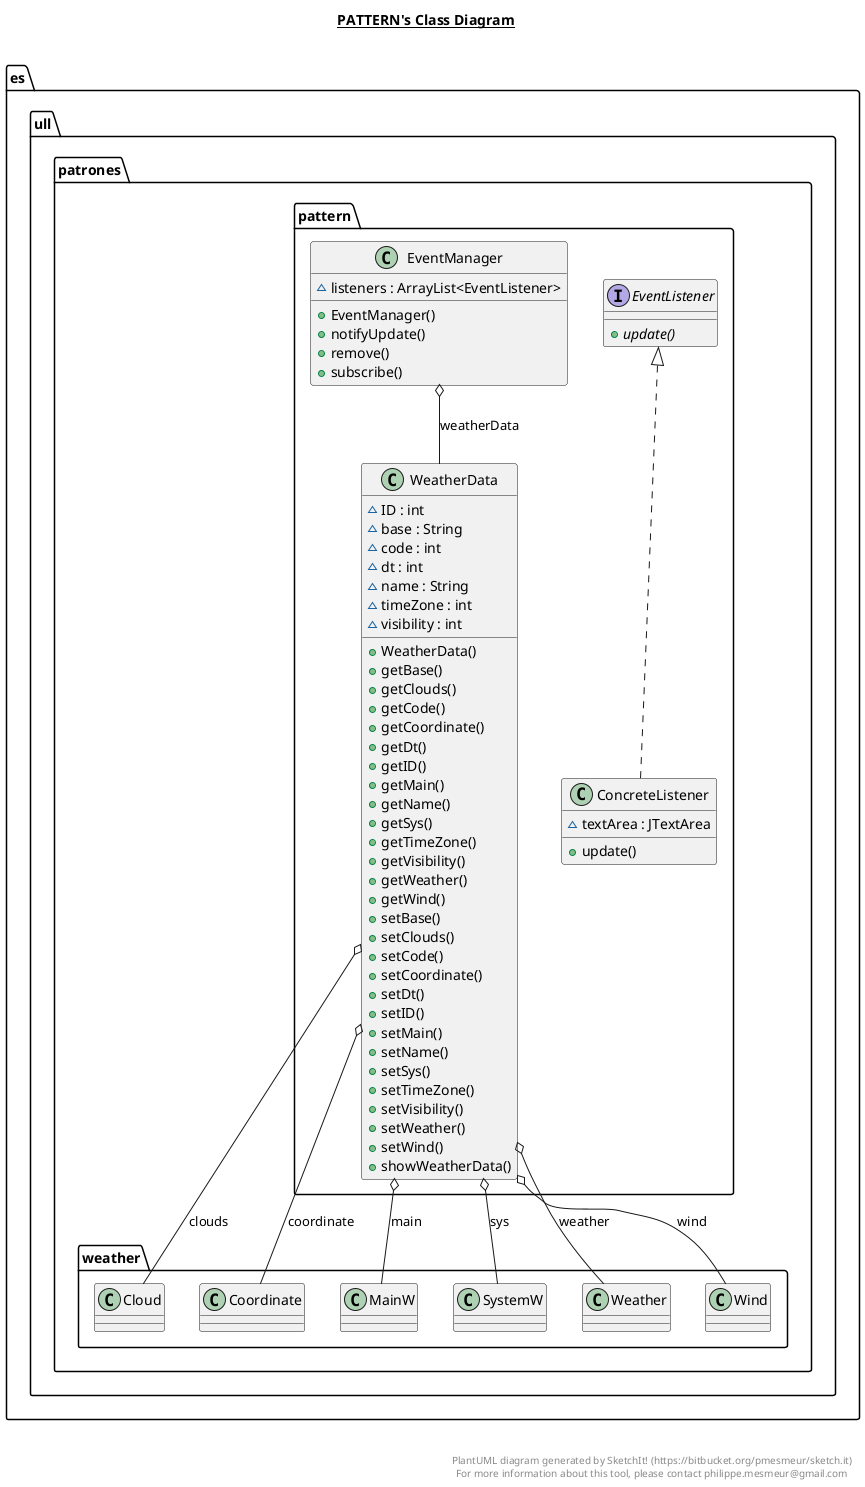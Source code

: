 @startuml

title __PATTERN's Class Diagram__\n

  namespace es.ull.patrones {
    namespace es.ull.patrones.pattern {
      class es.ull.patrones.pattern.ConcreteListener {
          ~ textArea : JTextArea
          + update()
      }
    }
  }
  

  namespace es.ull.patrones {
    namespace es.ull.patrones.pattern {
      interface es.ull.patrones.pattern.EventListener {
          {abstract} + update()
      }
    }
  }
  

  namespace es.ull.patrones {
    namespace es.ull.patrones.pattern {
      class es.ull.patrones.pattern.EventManager {
          ~ listeners : ArrayList<EventListener>
          + EventManager()
          + notifyUpdate()
          + remove()
          + subscribe()
      }
    }
  }
  

  namespace es.ull.patrones {
    namespace es.ull.patrones.pattern {
      class es.ull.patrones.pattern.WeatherData {
          ~ ID : int
          ~ base : String
          ~ code : int
          ~ dt : int
          ~ name : String
          ~ timeZone : int
          ~ visibility : int
          + WeatherData()
          + getBase()
          + getClouds()
          + getCode()
          + getCoordinate()
          + getDt()
          + getID()
          + getMain()
          + getName()
          + getSys()
          + getTimeZone()
          + getVisibility()
          + getWeather()
          + getWind()
          + setBase()
          + setClouds()
          + setCode()
          + setCoordinate()
          + setDt()
          + setID()
          + setMain()
          + setName()
          + setSys()
          + setTimeZone()
          + setVisibility()
          + setWeather()
          + setWind()
          + showWeatherData()
      }
    }
  }
  

  es.ull.patrones.pattern.ConcreteListener .up.|> es.ull.patrones.pattern.EventListener
  es.ull.patrones.pattern.EventManager o-- es.ull.patrones.pattern.WeatherData : weatherData
  es.ull.patrones.pattern.WeatherData o-- es.ull.patrones.weather.Cloud : clouds
  es.ull.patrones.pattern.WeatherData o-- es.ull.patrones.weather.Coordinate : coordinate
  es.ull.patrones.pattern.WeatherData o-- es.ull.patrones.weather.MainW : main
  es.ull.patrones.pattern.WeatherData o-- es.ull.patrones.weather.SystemW : sys
  es.ull.patrones.pattern.WeatherData o-- es.ull.patrones.weather.Weather : weather
  es.ull.patrones.pattern.WeatherData o-- es.ull.patrones.weather.Wind : wind


right footer


PlantUML diagram generated by SketchIt! (https://bitbucket.org/pmesmeur/sketch.it)
For more information about this tool, please contact philippe.mesmeur@gmail.com
endfooter

@enduml
